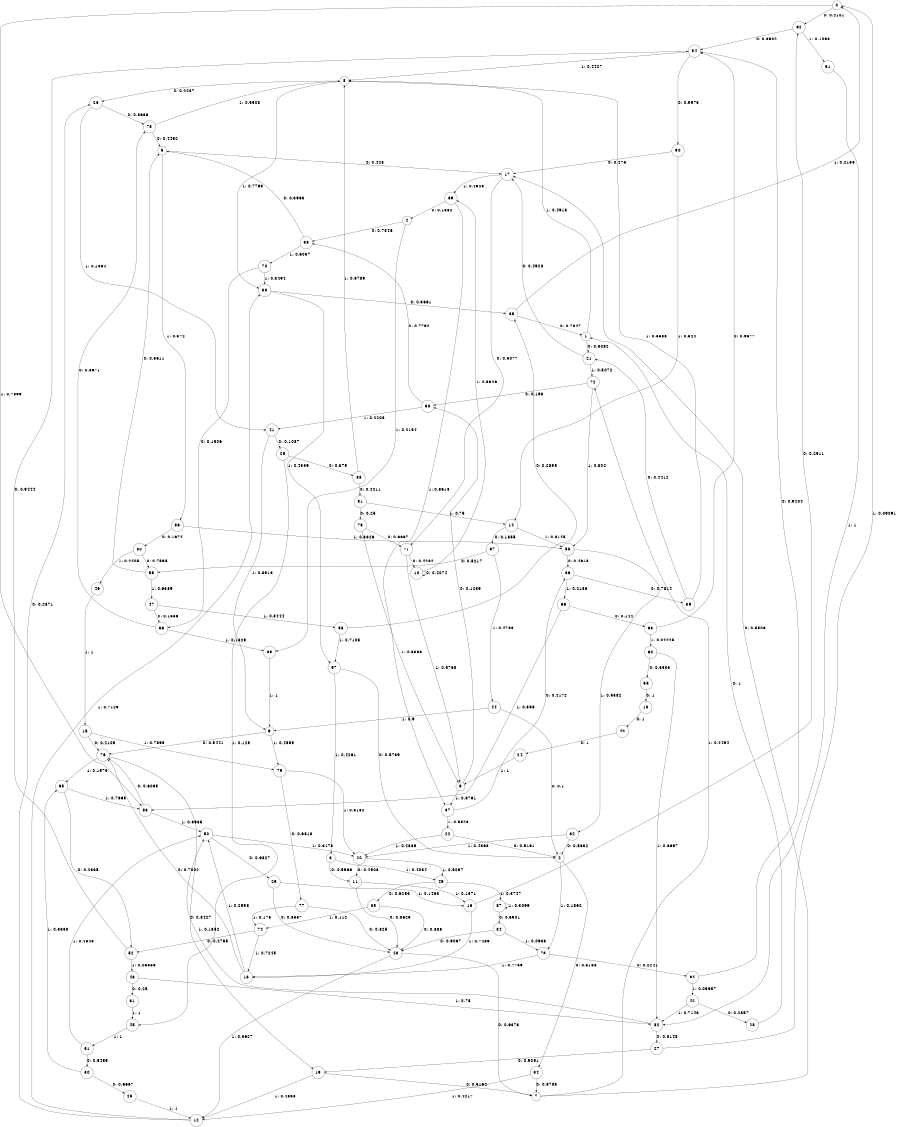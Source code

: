 digraph "ch5faceL10" {
size = "6,8.5";
ratio = "fill";
node [shape = circle];
node [fontsize = 24];
edge [fontsize = 24];
0 -> 62 [label = "0: 0.2101   "];
0 -> 83 [label = "1: 0.7899   "];
1 -> 21 [label = "0: 0.5082   "];
1 -> 8 [label = "1: 0.4918   "];
2 -> 34 [label = "0: 0.8138   "];
2 -> 73 [label = "1: 0.1862   "];
3 -> 11 [label = "0: 0.5966   "];
3 -> 49 [label = "1: 0.4034   "];
4 -> 38 [label = "0: 0.7846   "];
4 -> 89 [label = "1: 0.2154   "];
5 -> 17 [label = "0: 0.428    "];
5 -> 86 [label = "1: 0.572    "];
6 -> 68 [label = "0: 0.1239   "];
6 -> 37 [label = "1: 0.8761   "];
7 -> 17 [label = "0: 0.5506   "];
7 -> 72 [label = "1: 0.4494   "];
8 -> 26 [label = "0: 0.2237   "];
8 -> 33 [label = "1: 0.7763   "];
9 -> 76 [label = "0: 0.5441   "];
9 -> 79 [label = "1: 0.4559   "];
10 -> 10 [label = "0: 0.4074   "];
10 -> 69 [label = "1: 0.5926   "];
11 -> 48 [label = "0: 0.8629   "];
11 -> 16 [label = "1: 0.1371   "];
12 -> 26 [label = "0: 0.2871   "];
12 -> 33 [label = "1: 0.7129   "];
13 -> 76 [label = "0: 0.7002   "];
13 -> 50 [label = "1: 0.2998   "];
14 -> 67 [label = "0: 0.1855   "];
14 -> 58 [label = "1: 0.8145   "];
15 -> 76 [label = "0: 0.2105   "];
15 -> 79 [label = "1: 0.7895   "];
16 -> 62 [label = "0: 0.2511   "];
16 -> 13 [label = "1: 0.7489   "];
17 -> 71 [label = "0: 0.5077   "];
17 -> 69 [label = "1: 0.4923   "];
18 -> 40 [label = "0: 1        "];
19 -> 7 [label = "0: 0.5162   "];
19 -> 12 [label = "1: 0.4838   "];
20 -> 11 [label = "0: 0.4903   "];
20 -> 49 [label = "1: 0.5097   "];
21 -> 17 [label = "0: 0.4928   "];
21 -> 72 [label = "1: 0.5072   "];
22 -> 2 [label = "0: 0.5161   "];
22 -> 20 [label = "1: 0.4839   "];
23 -> 12 [label = "1: 1        "];
24 -> 6 [label = "1: 1        "];
25 -> 88 [label = "0: 0.875    "];
25 -> 45 [label = "1: 0.125    "];
26 -> 78 [label = "0: 0.8636   "];
26 -> 41 [label = "1: 0.1364   "];
27 -> 19 [label = "0: 0.9091   "];
27 -> 0 [label = "1: 0.09091  "];
28 -> 1 [label = "0: 1        "];
29 -> 48 [label = "0: 0.8537   "];
29 -> 16 [label = "1: 0.1463   "];
30 -> 23 [label = "0: 0.6667   "];
30 -> 65 [label = "1: 0.3333   "];
31 -> 45 [label = "1: 1        "];
32 -> 2 [label = "0: 0.5632   "];
32 -> 20 [label = "1: 0.4368   "];
33 -> 35 [label = "0: 0.5661   "];
33 -> 57 [label = "1: 0.4339   "];
34 -> 7 [label = "0: 0.5783   "];
34 -> 12 [label = "1: 0.4217   "];
35 -> 1 [label = "0: 0.7847   "];
35 -> 0 [label = "1: 0.2153   "];
36 -> 39 [label = "0: 0.7814   "];
36 -> 66 [label = "1: 0.2186   "];
37 -> 36 [label = "0: 0.4172   "];
37 -> 22 [label = "1: 0.5828   "];
38 -> 5 [label = "0: 0.3963   "];
38 -> 70 [label = "1: 0.6037   "];
39 -> 21 [label = "0: 0.4412   "];
39 -> 8 [label = "1: 0.5588   "];
40 -> 24 [label = "0: 1        "];
41 -> 25 [label = "0: 0.1087   "];
41 -> 9 [label = "1: 0.8913   "];
42 -> 28 [label = "0: 0.2857   "];
42 -> 82 [label = "1: 0.7143   "];
43 -> 31 [label = "0: 0.25     "];
43 -> 82 [label = "1: 0.75     "];
44 -> 2 [label = "0: 0.1      "];
44 -> 9 [label = "1: 0.9      "];
45 -> 51 [label = "1: 1        "];
46 -> 15 [label = "1: 1        "];
47 -> 56 [label = "0: 0.1556   "];
47 -> 53 [label = "1: 0.8444   "];
48 -> 7 [label = "0: 0.6373   "];
48 -> 12 [label = "1: 0.3627   "];
49 -> 85 [label = "0: 0.6253   "];
49 -> 87 [label = "1: 0.3747   "];
50 -> 29 [label = "0: 0.6827   "];
50 -> 20 [label = "1: 0.3173   "];
51 -> 30 [label = "0: 0.5455   "];
51 -> 50 [label = "1: 0.4545   "];
52 -> 54 [label = "0: 0.9444   "];
52 -> 43 [label = "1: 0.05556  "];
53 -> 35 [label = "0: 0.2895   "];
53 -> 57 [label = "1: 0.7105   "];
54 -> 90 [label = "0: 0.5573   "];
54 -> 8 [label = "1: 0.4427   "];
55 -> 18 [label = "0: 1        "];
56 -> 78 [label = "0: 0.8671   "];
56 -> 89 [label = "1: 0.1329   "];
57 -> 2 [label = "0: 0.5739   "];
57 -> 3 [label = "1: 0.4261   "];
58 -> 36 [label = "0: 0.4618   "];
58 -> 32 [label = "1: 0.5382   "];
59 -> 5 [label = "0: 0.3611   "];
59 -> 47 [label = "1: 0.6389   "];
60 -> 55 [label = "0: 0.3333   "];
60 -> 82 [label = "1: 0.6667   "];
61 -> 82 [label = "1: 1        "];
62 -> 54 [label = "0: 0.8902   "];
62 -> 61 [label = "1: 0.1098   "];
63 -> 54 [label = "0: 0.9577   "];
63 -> 60 [label = "1: 0.04225  "];
64 -> 54 [label = "0: 0.9404   "];
64 -> 42 [label = "1: 0.05957  "];
65 -> 52 [label = "0: 0.2335   "];
65 -> 83 [label = "1: 0.7665   "];
66 -> 63 [label = "0: 0.144    "];
66 -> 83 [label = "1: 0.856    "];
67 -> 59 [label = "0: 0.5217   "];
67 -> 44 [label = "1: 0.4783   "];
68 -> 38 [label = "0: 0.7792   "];
68 -> 41 [label = "1: 0.2208   "];
69 -> 4 [label = "0: 0.1382   "];
69 -> 37 [label = "1: 0.8618   "];
70 -> 56 [label = "0: 0.1506   "];
70 -> 33 [label = "1: 0.8494   "];
71 -> 10 [label = "0: 0.4232   "];
71 -> 6 [label = "1: 0.5768   "];
72 -> 68 [label = "0: 0.198    "];
72 -> 58 [label = "1: 0.802    "];
73 -> 64 [label = "0: 0.2241   "];
73 -> 13 [label = "1: 0.7759   "];
74 -> 52 [label = "0: 0.2755   "];
74 -> 13 [label = "1: 0.7245   "];
75 -> 71 [label = "0: 0.6667   "];
75 -> 6 [label = "1: 0.3333   "];
76 -> 19 [label = "0: 0.8427   "];
76 -> 65 [label = "1: 0.1573   "];
77 -> 48 [label = "0: 0.825    "];
77 -> 74 [label = "1: 0.175    "];
78 -> 5 [label = "0: 0.4492   "];
78 -> 8 [label = "1: 0.5508   "];
79 -> 77 [label = "0: 0.6818   "];
79 -> 20 [label = "1: 0.3182   "];
80 -> 59 [label = "0: 0.7595   "];
80 -> 46 [label = "1: 0.2405   "];
81 -> 75 [label = "0: 0.25     "];
81 -> 14 [label = "1: 0.75     "];
82 -> 27 [label = "0: 0.8148   "];
82 -> 50 [label = "1: 0.1852   "];
83 -> 76 [label = "0: 0.6065   "];
83 -> 50 [label = "1: 0.3935   "];
84 -> 48 [label = "0: 0.9067   "];
84 -> 73 [label = "1: 0.0933   "];
85 -> 48 [label = "0: 0.888    "];
85 -> 74 [label = "1: 0.112    "];
86 -> 80 [label = "0: 0.1674   "];
86 -> 58 [label = "1: 0.8326   "];
87 -> 84 [label = "0: 0.6901   "];
87 -> 87 [label = "1: 0.3099   "];
88 -> 81 [label = "0: 0.4211   "];
88 -> 8 [label = "1: 0.5789   "];
89 -> 9 [label = "1: 1        "];
90 -> 17 [label = "0: 0.476    "];
90 -> 14 [label = "1: 0.524    "];
}